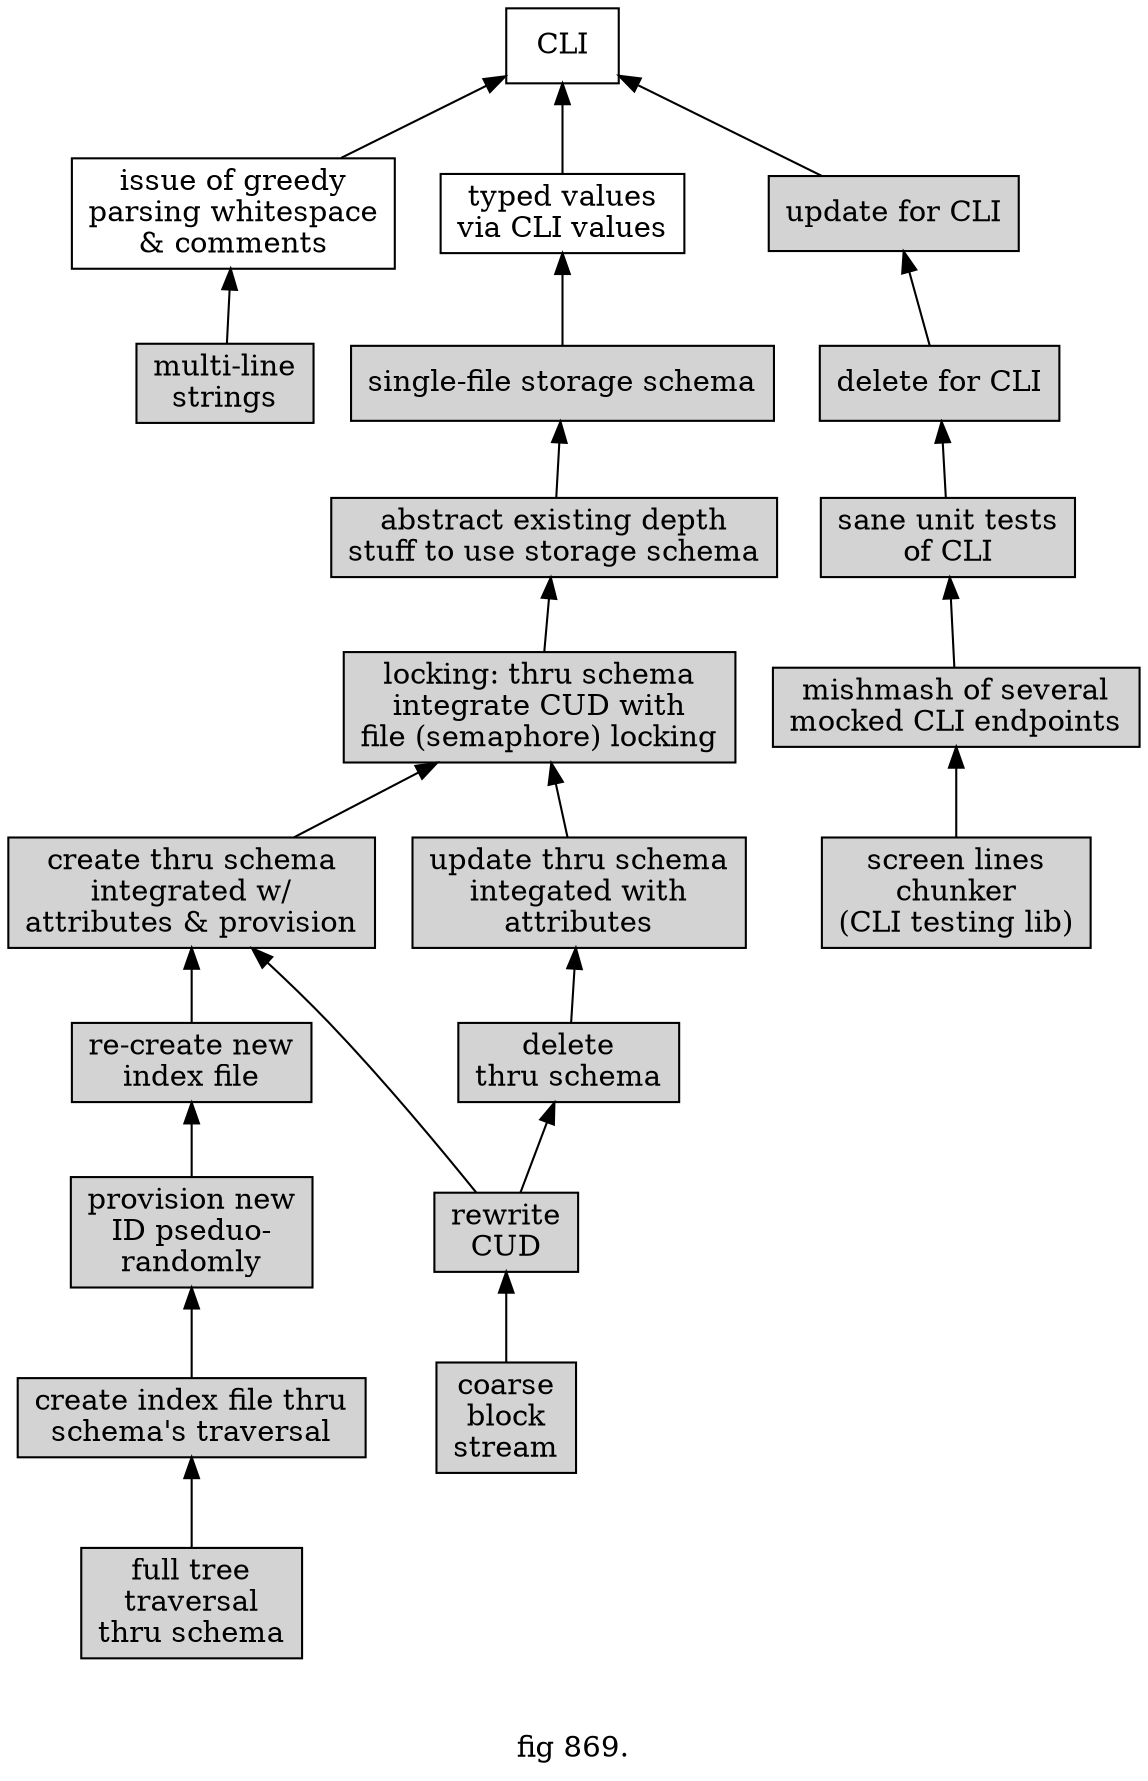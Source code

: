 digraph g {
rankdir=BT
node[shape=rect]

944[label="CLI"]
862->944
844->944
617->944

862[label="issue of greedy\nparsing whitespace\n& comments"]
852->862

852[label="multi-line\nstrings" style=filled]


617[label="update for CLI" style=filled]
552->617
552[label="delete for CLI" style=filled]

487->552
487[label="sane unit tests\nof CLI" style=filled]
422->487
422[label="mishmash of several\nmocked CLI endpoints" style=filled]
410->422
410[label="screen lines\nchunker\n(CLI testing lib)" style=filled]

844[label="typed values\nvia CLI values"]
756->844

756[label="single-file storage schema" style=filled]
752->756

752[label="abstract existing depth\nstuff to use storage schema" style=filled]
389->752


389[label="locking: thru schema\nintegrate CUD with\nfile (semaphore) locking" style=filled]
633->389
187->389


633[label="create thru schema\nintegrated w/\nattributes & provision" style=filled]
500->633
167->633
500[label="re-create new\nindex file" style=filled]
480->500
480[label="provision new\nID pseduo-\nrandomly" style=filled]
722->480
722[label="create index file thru\nschema's traversal" style=filled]
460->722
460[label="full tree\ntraversal\nthru schema" style=filled]


187[label="update thru schema\nintegated with\nattributes" style=filled]
833->187


833[label="delete\nthru schema" style=filled]
167->833


167[label="rewrite\nCUD" style=filled]
056->167
056[label="coarse\nblock\nstream" style=filled]


label="

fig 869."
}
/*
#born.
*/
